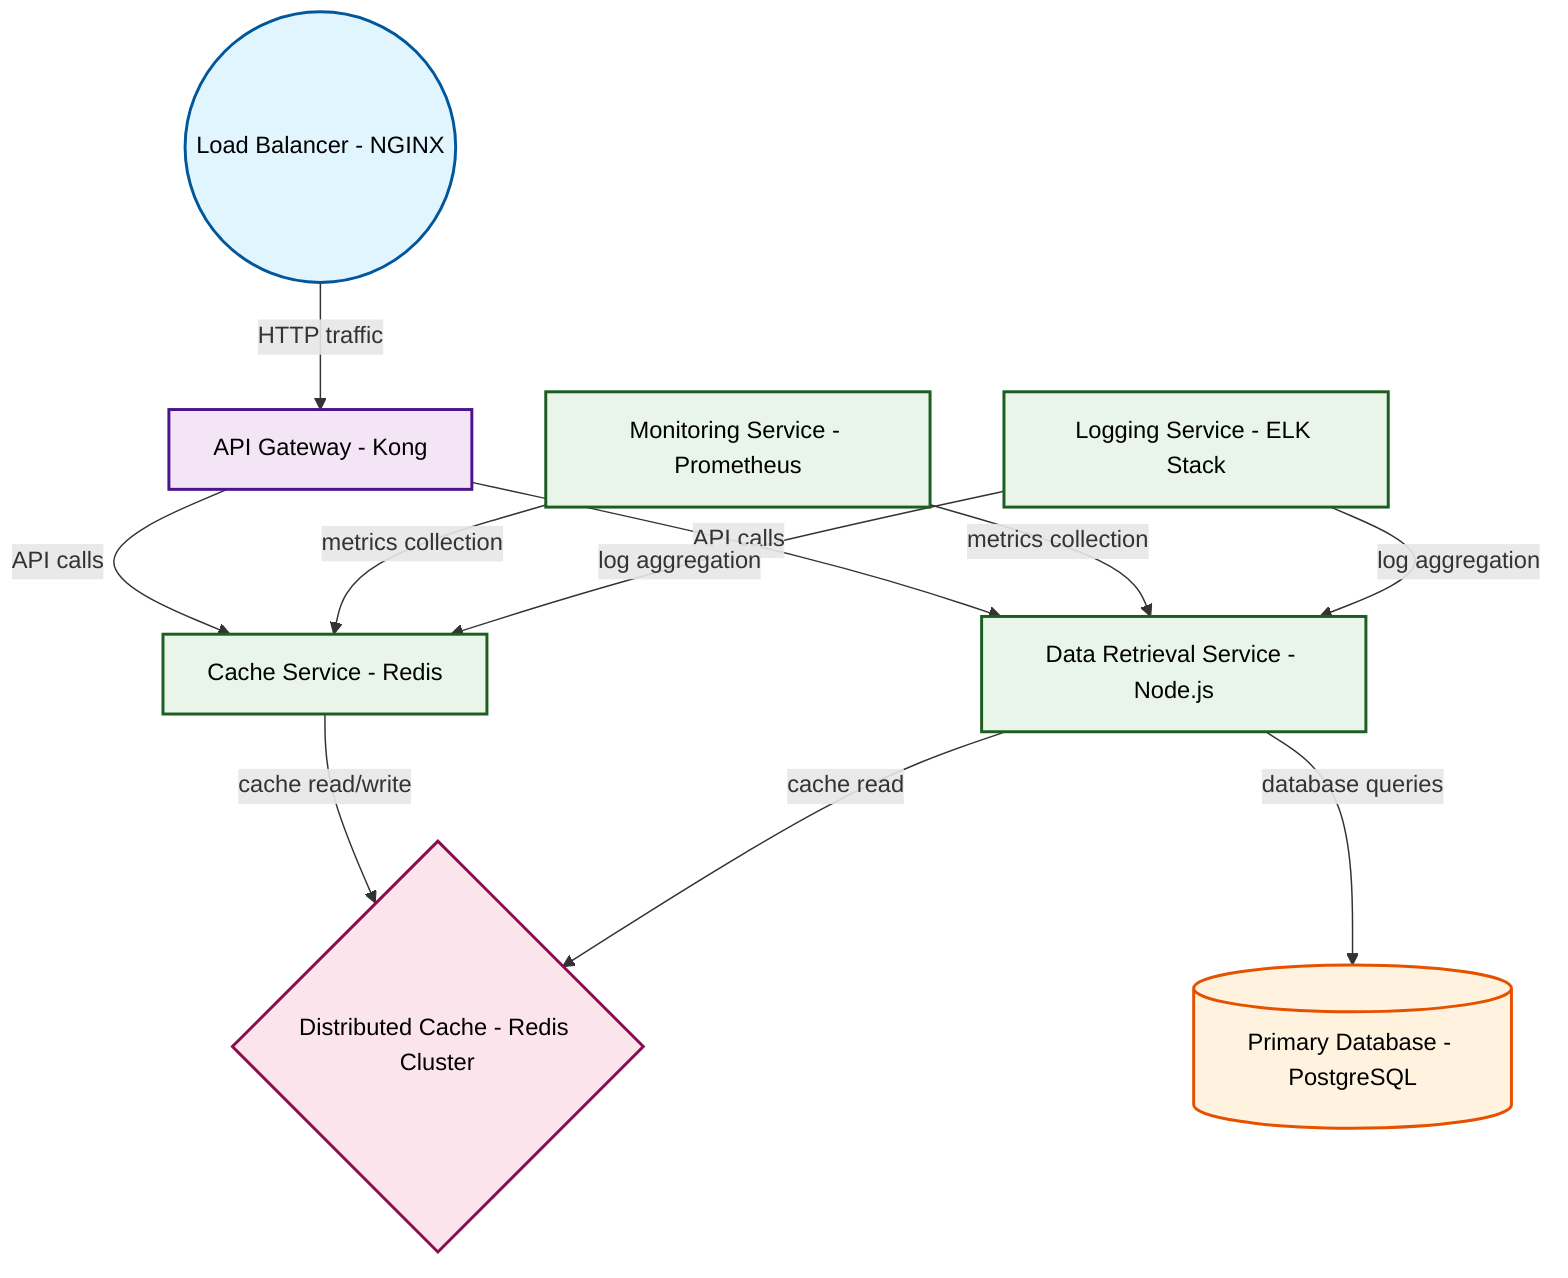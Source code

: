 graph TB

    %% Professional Software Architecture Styling
    classDef userInterface fill:#e1f5fe,stroke:#01579b,stroke-width:2px,color:#000
    classDef apiLayer fill:#f3e5f5,stroke:#4a148c,stroke-width:2px,color:#000
    classDef service fill:#e8f5e8,stroke:#1b5e20,stroke-width:2px,color:#000
    classDef database fill:#fff3e0,stroke:#e65100,stroke-width:2px,color:#000
    classDef cache fill:#fce4ec,stroke:#880e4f,stroke-width:2px,color:#000
    classDef external fill:#f1f8e9,stroke:#33691e,stroke-width:2px,color:#000

    lb1((Load Balancer - NGINX))
    api1[API Gateway - Kong]
    service1[Cache Service - Redis]
    service2[Data Retrieval Service - Node.js]
    db1[(Primary Database - PostgreSQL)]
    cache1{Distributed Cache - Redis Cluster}
    monitoring1[Monitoring Service - Prometheus]
    logging1[Logging Service - ELK Stack]

    lb1 -->|HTTP traffic| api1
    api1 -->|API calls| service1
    api1 -->|API calls| service2
    service1 -->|cache read/write| cache1
    service2 -->|database queries| db1
    service2 -->|cache read| cache1
    monitoring1 -->|metrics collection| service1
    monitoring1 -->|metrics collection| service2
    logging1 -->|log aggregation| service1
    logging1 -->|log aggregation| service2

    class lb1 userInterface
    class api1 apiLayer
    class service1 service
    class service2 service
    class db1 database
    class cache1 cache
    class monitoring1 service
    class logging1 service